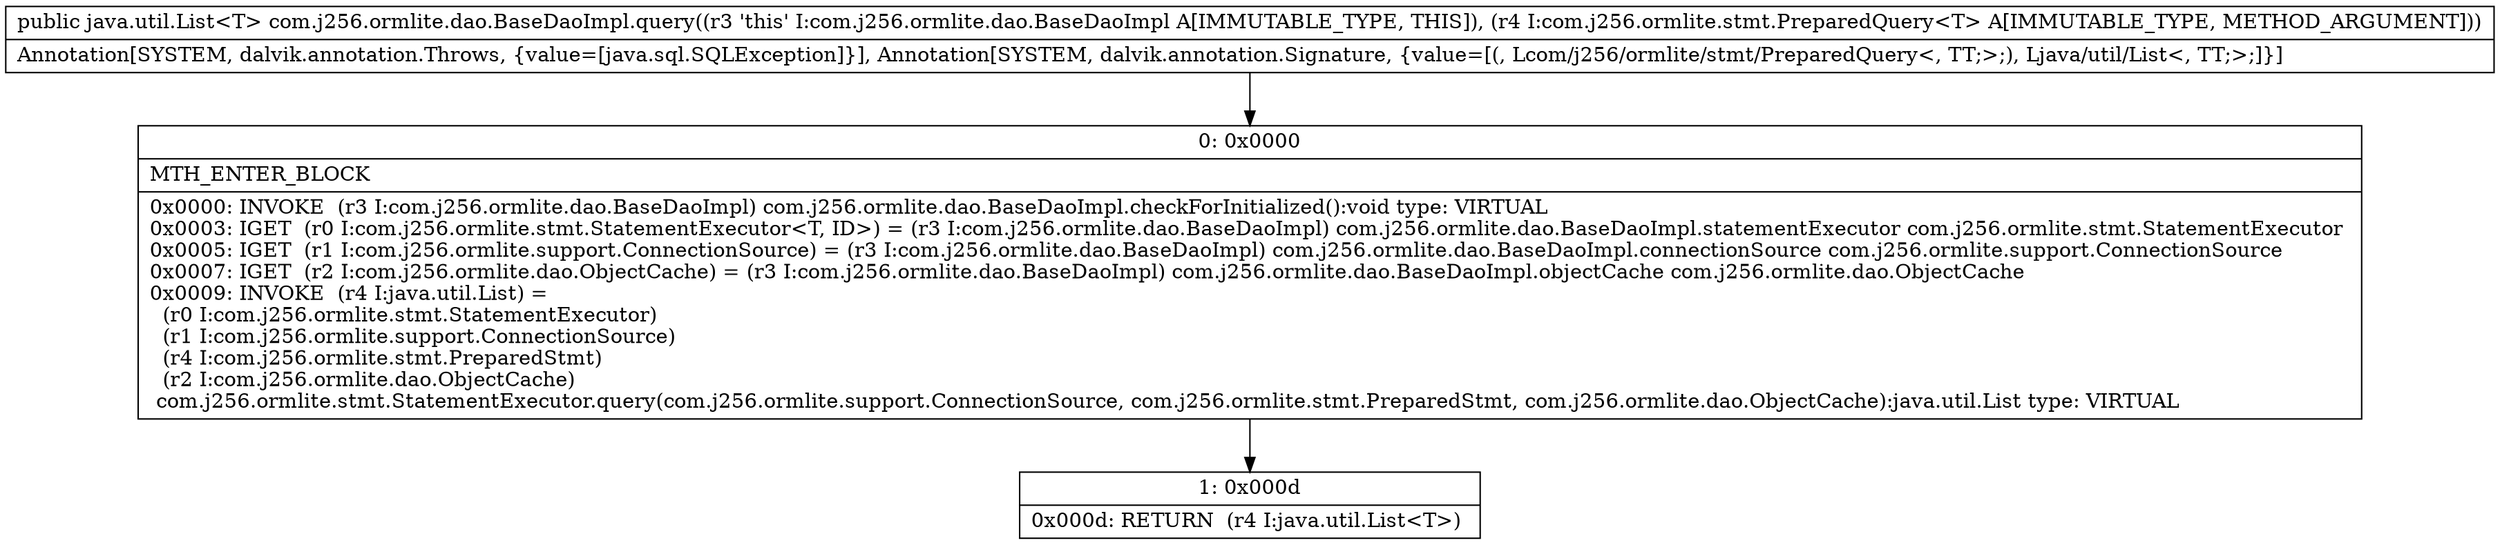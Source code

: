 digraph "CFG forcom.j256.ormlite.dao.BaseDaoImpl.query(Lcom\/j256\/ormlite\/stmt\/PreparedQuery;)Ljava\/util\/List;" {
Node_0 [shape=record,label="{0\:\ 0x0000|MTH_ENTER_BLOCK\l|0x0000: INVOKE  (r3 I:com.j256.ormlite.dao.BaseDaoImpl) com.j256.ormlite.dao.BaseDaoImpl.checkForInitialized():void type: VIRTUAL \l0x0003: IGET  (r0 I:com.j256.ormlite.stmt.StatementExecutor\<T, ID\>) = (r3 I:com.j256.ormlite.dao.BaseDaoImpl) com.j256.ormlite.dao.BaseDaoImpl.statementExecutor com.j256.ormlite.stmt.StatementExecutor \l0x0005: IGET  (r1 I:com.j256.ormlite.support.ConnectionSource) = (r3 I:com.j256.ormlite.dao.BaseDaoImpl) com.j256.ormlite.dao.BaseDaoImpl.connectionSource com.j256.ormlite.support.ConnectionSource \l0x0007: IGET  (r2 I:com.j256.ormlite.dao.ObjectCache) = (r3 I:com.j256.ormlite.dao.BaseDaoImpl) com.j256.ormlite.dao.BaseDaoImpl.objectCache com.j256.ormlite.dao.ObjectCache \l0x0009: INVOKE  (r4 I:java.util.List) = \l  (r0 I:com.j256.ormlite.stmt.StatementExecutor)\l  (r1 I:com.j256.ormlite.support.ConnectionSource)\l  (r4 I:com.j256.ormlite.stmt.PreparedStmt)\l  (r2 I:com.j256.ormlite.dao.ObjectCache)\l com.j256.ormlite.stmt.StatementExecutor.query(com.j256.ormlite.support.ConnectionSource, com.j256.ormlite.stmt.PreparedStmt, com.j256.ormlite.dao.ObjectCache):java.util.List type: VIRTUAL \l}"];
Node_1 [shape=record,label="{1\:\ 0x000d|0x000d: RETURN  (r4 I:java.util.List\<T\>) \l}"];
MethodNode[shape=record,label="{public java.util.List\<T\> com.j256.ormlite.dao.BaseDaoImpl.query((r3 'this' I:com.j256.ormlite.dao.BaseDaoImpl A[IMMUTABLE_TYPE, THIS]), (r4 I:com.j256.ormlite.stmt.PreparedQuery\<T\> A[IMMUTABLE_TYPE, METHOD_ARGUMENT]))  | Annotation[SYSTEM, dalvik.annotation.Throws, \{value=[java.sql.SQLException]\}], Annotation[SYSTEM, dalvik.annotation.Signature, \{value=[(, Lcom\/j256\/ormlite\/stmt\/PreparedQuery\<, TT;\>;), Ljava\/util\/List\<, TT;\>;]\}]\l}"];
MethodNode -> Node_0;
Node_0 -> Node_1;
}

